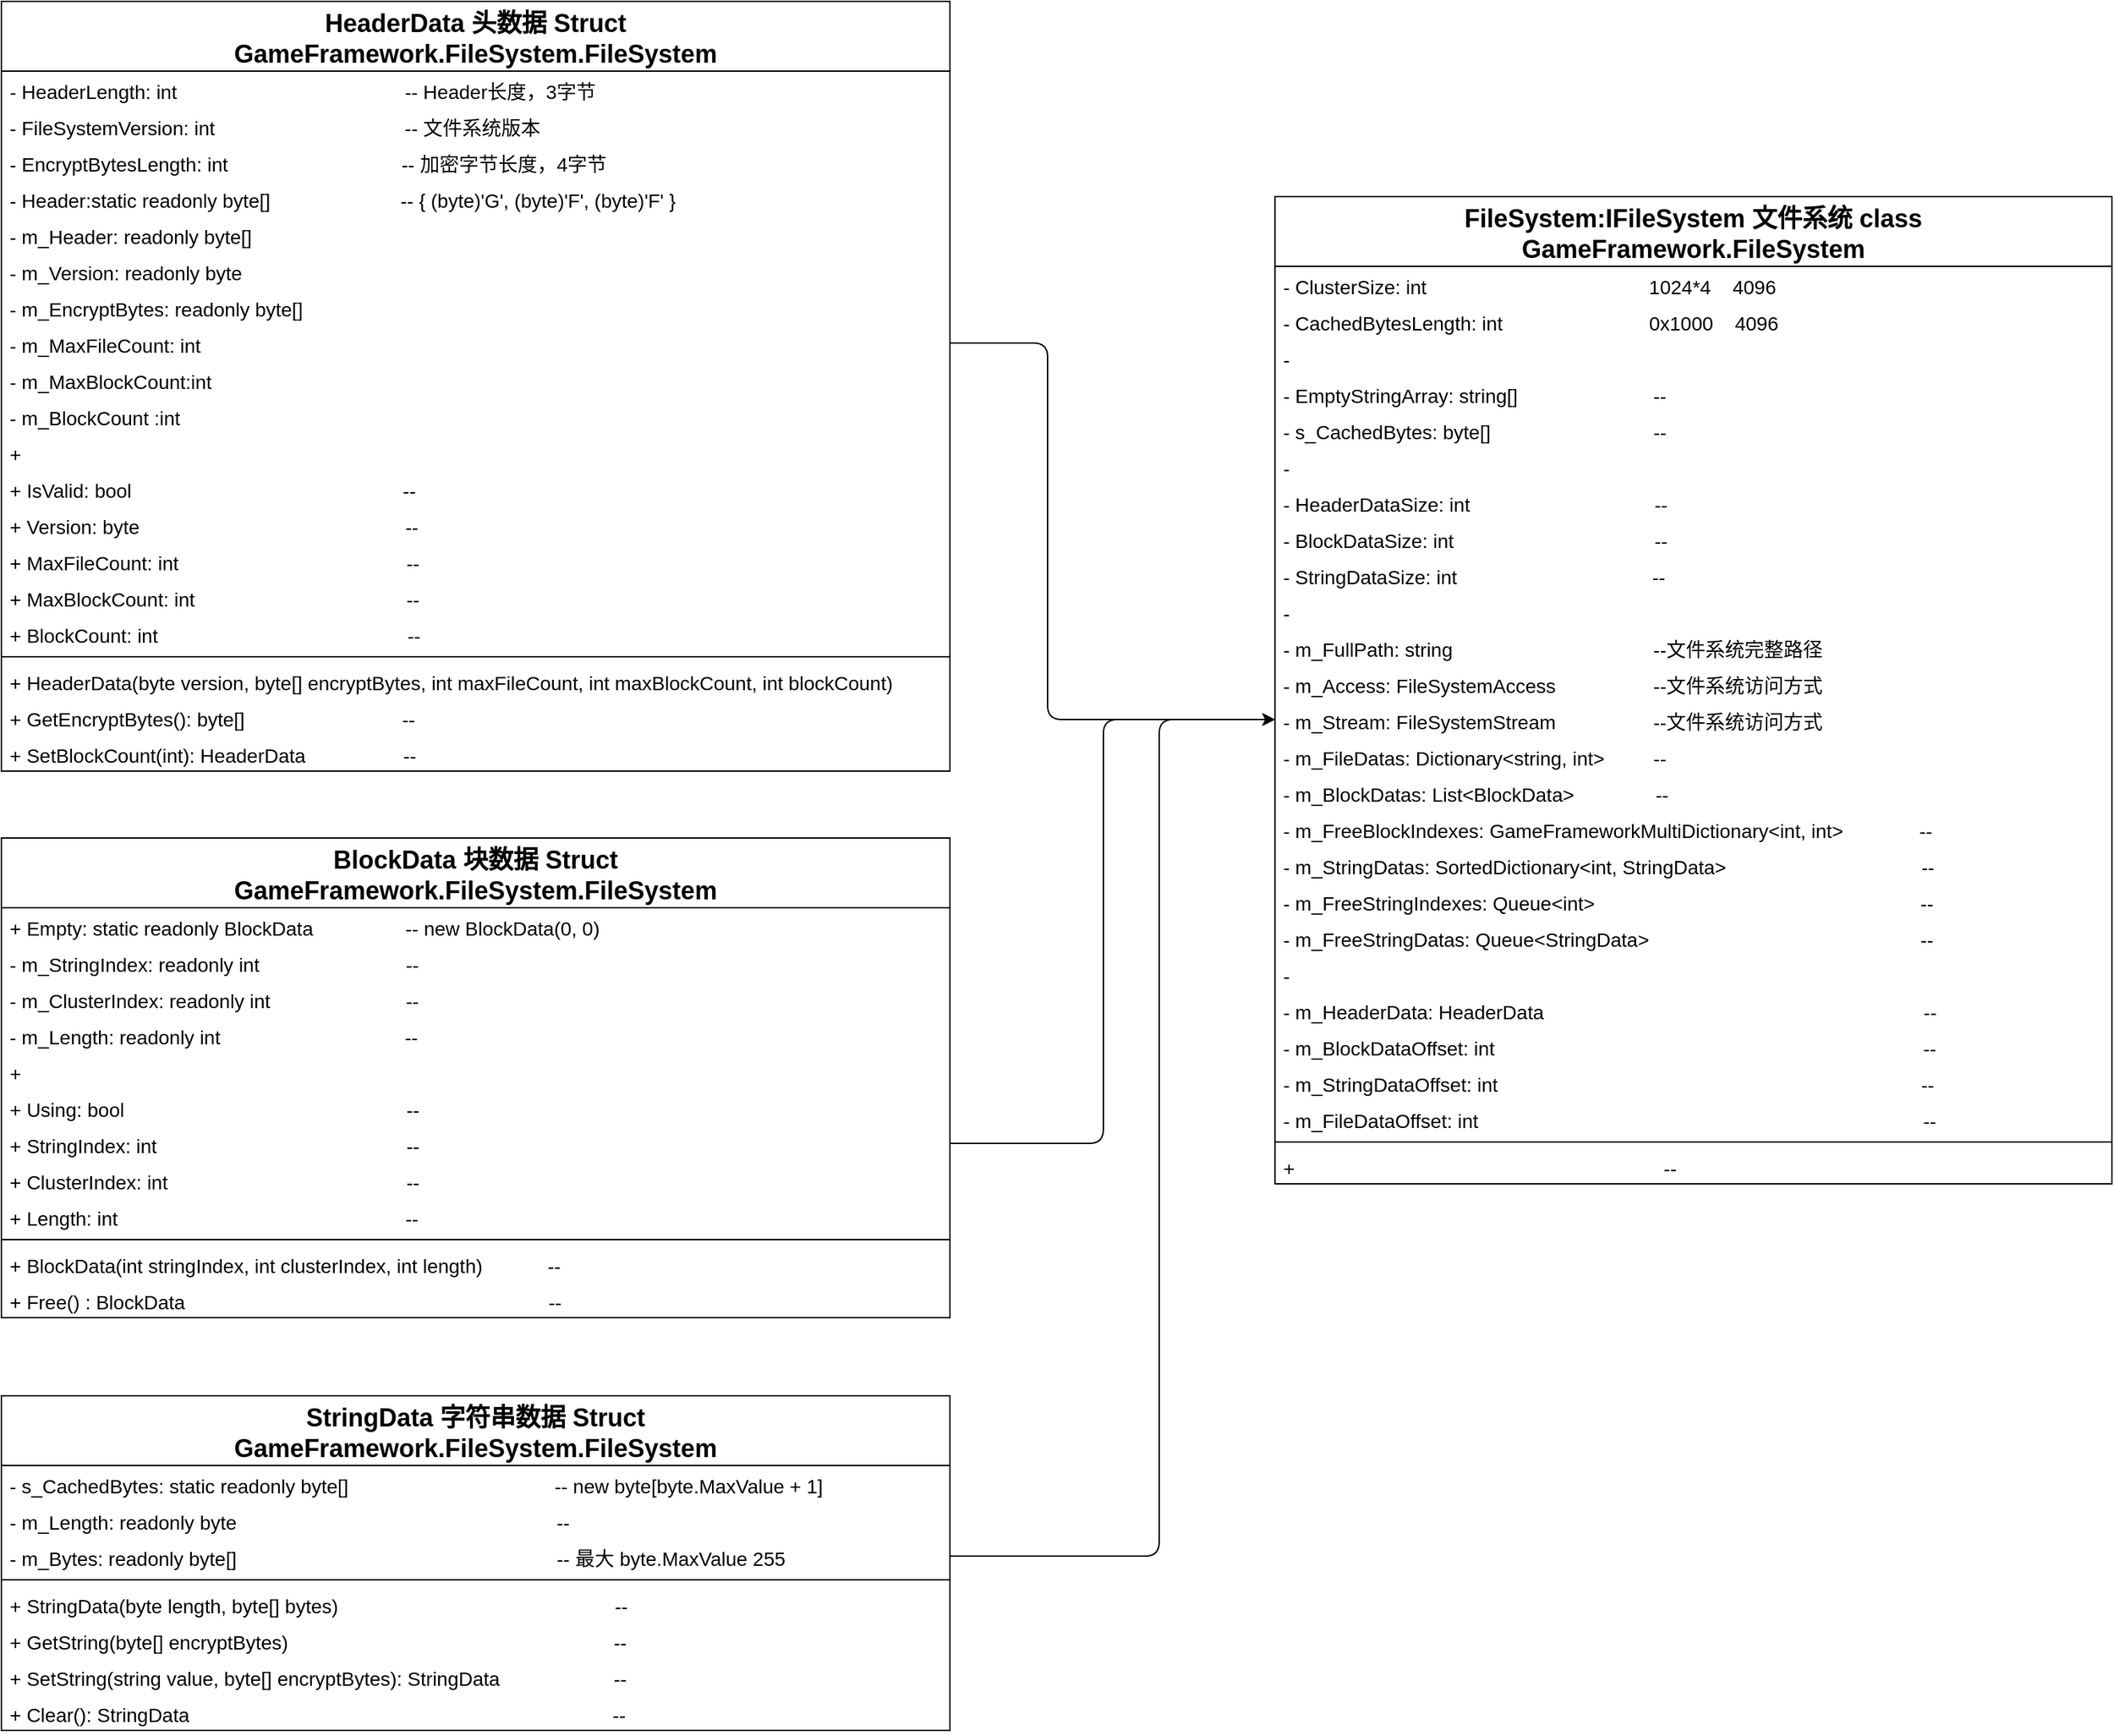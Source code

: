 <mxfile>
    <diagram id="E3-_9oIKnNbRrOoI10gW" name="第 1 页">
        <mxGraphModel dx="4830" dy="65" grid="1" gridSize="10" guides="1" tooltips="1" connect="1" arrows="1" fold="1" page="1" pageScale="1" pageWidth="827" pageHeight="1169" math="0" shadow="0">
            <root>
                <mxCell id="0"/>
                <mxCell id="1" parent="0"/>
                <mxCell id="2" value="FileSystem:IFileSystem 文件系统 class&#10;GameFramework.FileSystem" style="swimlane;fontStyle=1;childLayout=stackLayout;horizontal=1;startSize=50;fillColor=none;horizontalStack=0;resizeParent=1;resizeParentMax=0;resizeLast=0;collapsible=1;marginBottom=0;fontSize=18;" vertex="1" parent="1">
                    <mxGeometry x="-2367" y="1340" width="600" height="708" as="geometry">
                        <mxRectangle x="20" y="20" width="90" height="26" as="alternateBounds"/>
                    </mxGeometry>
                </mxCell>
                <mxCell id="3" value="- ClusterSize: int                                         1024*4    4096" style="text;strokeColor=none;fillColor=none;align=left;verticalAlign=top;spacingLeft=4;spacingRight=4;overflow=hidden;rotatable=0;points=[[0,0.5],[1,0.5]];portConstraint=eastwest;fontSize=14;" vertex="1" parent="2">
                    <mxGeometry y="50" width="600" height="26" as="geometry"/>
                </mxCell>
                <mxCell id="4" value="- CachedBytesLength: int                           0x1000    4096" style="text;strokeColor=none;fillColor=none;align=left;verticalAlign=top;spacingLeft=4;spacingRight=4;overflow=hidden;rotatable=0;points=[[0,0.5],[1,0.5]];portConstraint=eastwest;fontSize=14;" vertex="1" parent="2">
                    <mxGeometry y="76" width="600" height="26" as="geometry"/>
                </mxCell>
                <mxCell id="48" value="-                                                                   " style="text;strokeColor=none;fillColor=none;align=left;verticalAlign=top;spacingLeft=4;spacingRight=4;overflow=hidden;rotatable=0;points=[[0,0.5],[1,0.5]];portConstraint=eastwest;fontSize=14;" vertex="1" parent="2">
                    <mxGeometry y="102" width="600" height="26" as="geometry"/>
                </mxCell>
                <mxCell id="12" value="- EmptyStringArray: string[]                         --" style="text;strokeColor=none;fillColor=none;align=left;verticalAlign=top;spacingLeft=4;spacingRight=4;overflow=hidden;rotatable=0;points=[[0,0.5],[1,0.5]];portConstraint=eastwest;fontSize=14;" vertex="1" parent="2">
                    <mxGeometry y="128" width="600" height="26" as="geometry"/>
                </mxCell>
                <mxCell id="13" value="- s_CachedBytes: byte[]                              --" style="text;strokeColor=none;fillColor=none;align=left;verticalAlign=top;spacingLeft=4;spacingRight=4;overflow=hidden;rotatable=0;points=[[0,0.5],[1,0.5]];portConstraint=eastwest;fontSize=14;" vertex="1" parent="2">
                    <mxGeometry y="154" width="600" height="26" as="geometry"/>
                </mxCell>
                <mxCell id="45" value="-                                                                   " style="text;strokeColor=none;fillColor=none;align=left;verticalAlign=top;spacingLeft=4;spacingRight=4;overflow=hidden;rotatable=0;points=[[0,0.5],[1,0.5]];portConstraint=eastwest;fontSize=14;" vertex="1" parent="2">
                    <mxGeometry y="180" width="600" height="26" as="geometry"/>
                </mxCell>
                <mxCell id="14" value="- HeaderDataSize: int                                  --" style="text;strokeColor=none;fillColor=none;align=left;verticalAlign=top;spacingLeft=4;spacingRight=4;overflow=hidden;rotatable=0;points=[[0,0.5],[1,0.5]];portConstraint=eastwest;fontSize=14;" vertex="1" parent="2">
                    <mxGeometry y="206" width="600" height="26" as="geometry"/>
                </mxCell>
                <mxCell id="15" value="- BlockDataSize: int                                     --" style="text;strokeColor=none;fillColor=none;align=left;verticalAlign=top;spacingLeft=4;spacingRight=4;overflow=hidden;rotatable=0;points=[[0,0.5],[1,0.5]];portConstraint=eastwest;fontSize=14;" vertex="1" parent="2">
                    <mxGeometry y="232" width="600" height="26" as="geometry"/>
                </mxCell>
                <mxCell id="16" value="- StringDataSize: int                                    --" style="text;strokeColor=none;fillColor=none;align=left;verticalAlign=top;spacingLeft=4;spacingRight=4;overflow=hidden;rotatable=0;points=[[0,0.5],[1,0.5]];portConstraint=eastwest;fontSize=14;" vertex="1" parent="2">
                    <mxGeometry y="258" width="600" height="26" as="geometry"/>
                </mxCell>
                <mxCell id="47" value="-                                                                   " style="text;strokeColor=none;fillColor=none;align=left;verticalAlign=top;spacingLeft=4;spacingRight=4;overflow=hidden;rotatable=0;points=[[0,0.5],[1,0.5]];portConstraint=eastwest;fontSize=14;" vertex="1" parent="2">
                    <mxGeometry y="284" width="600" height="26" as="geometry"/>
                </mxCell>
                <mxCell id="18" value="- m_FullPath: string                                     --文件系统完整路径" style="text;strokeColor=none;fillColor=none;align=left;verticalAlign=top;spacingLeft=4;spacingRight=4;overflow=hidden;rotatable=0;points=[[0,0.5],[1,0.5]];portConstraint=eastwest;fontSize=14;" vertex="1" parent="2">
                    <mxGeometry y="310" width="600" height="26" as="geometry"/>
                </mxCell>
                <mxCell id="19" value="- m_Access: FileSystemAccess                  --文件系统访问方式" style="text;strokeColor=none;fillColor=none;align=left;verticalAlign=top;spacingLeft=4;spacingRight=4;overflow=hidden;rotatable=0;points=[[0,0.5],[1,0.5]];portConstraint=eastwest;fontSize=14;" vertex="1" parent="2">
                    <mxGeometry y="336" width="600" height="26" as="geometry"/>
                </mxCell>
                <mxCell id="20" value="- m_Stream: FileSystemStream                  --文件系统访问方式" style="text;strokeColor=none;fillColor=none;align=left;verticalAlign=top;spacingLeft=4;spacingRight=4;overflow=hidden;rotatable=0;points=[[0,0.5],[1,0.5]];portConstraint=eastwest;fontSize=14;" vertex="1" parent="2">
                    <mxGeometry y="362" width="600" height="26" as="geometry"/>
                </mxCell>
                <mxCell id="21" value="- m_FileDatas: Dictionary&lt;string, int&gt;         --" style="text;strokeColor=none;fillColor=none;align=left;verticalAlign=top;spacingLeft=4;spacingRight=4;overflow=hidden;rotatable=0;points=[[0,0.5],[1,0.5]];portConstraint=eastwest;fontSize=14;" vertex="1" parent="2">
                    <mxGeometry y="388" width="600" height="26" as="geometry"/>
                </mxCell>
                <mxCell id="22" value="- m_BlockDatas: List&lt;BlockData&gt;               --" style="text;strokeColor=none;fillColor=none;align=left;verticalAlign=top;spacingLeft=4;spacingRight=4;overflow=hidden;rotatable=0;points=[[0,0.5],[1,0.5]];portConstraint=eastwest;fontSize=14;" vertex="1" parent="2">
                    <mxGeometry y="414" width="600" height="26" as="geometry"/>
                </mxCell>
                <mxCell id="23" value="- m_FreeBlockIndexes: GameFrameworkMultiDictionary&lt;int, int&gt;              --" style="text;strokeColor=none;fillColor=none;align=left;verticalAlign=top;spacingLeft=4;spacingRight=4;overflow=hidden;rotatable=0;points=[[0,0.5],[1,0.5]];portConstraint=eastwest;fontSize=14;" vertex="1" parent="2">
                    <mxGeometry y="440" width="600" height="26" as="geometry"/>
                </mxCell>
                <mxCell id="24" value="- m_StringDatas: SortedDictionary&lt;int, StringData&gt;                                    --" style="text;strokeColor=none;fillColor=none;align=left;verticalAlign=top;spacingLeft=4;spacingRight=4;overflow=hidden;rotatable=0;points=[[0,0.5],[1,0.5]];portConstraint=eastwest;fontSize=14;" vertex="1" parent="2">
                    <mxGeometry y="466" width="600" height="26" as="geometry"/>
                </mxCell>
                <mxCell id="25" value="- m_FreeStringIndexes: Queue&lt;int&gt;                                                            --" style="text;strokeColor=none;fillColor=none;align=left;verticalAlign=top;spacingLeft=4;spacingRight=4;overflow=hidden;rotatable=0;points=[[0,0.5],[1,0.5]];portConstraint=eastwest;fontSize=14;" vertex="1" parent="2">
                    <mxGeometry y="492" width="600" height="26" as="geometry"/>
                </mxCell>
                <mxCell id="26" value="- m_FreeStringDatas: Queue&lt;StringData&gt;                                                  --" style="text;strokeColor=none;fillColor=none;align=left;verticalAlign=top;spacingLeft=4;spacingRight=4;overflow=hidden;rotatable=0;points=[[0,0.5],[1,0.5]];portConstraint=eastwest;fontSize=14;" vertex="1" parent="2">
                    <mxGeometry y="518" width="600" height="26" as="geometry"/>
                </mxCell>
                <mxCell id="46" value="-                                                                    " style="text;strokeColor=none;fillColor=none;align=left;verticalAlign=top;spacingLeft=4;spacingRight=4;overflow=hidden;rotatable=0;points=[[0,0.5],[1,0.5]];portConstraint=eastwest;fontSize=14;" vertex="1" parent="2">
                    <mxGeometry y="544" width="600" height="26" as="geometry"/>
                </mxCell>
                <mxCell id="27" value="- m_HeaderData: HeaderData                                                                      --" style="text;strokeColor=none;fillColor=none;align=left;verticalAlign=top;spacingLeft=4;spacingRight=4;overflow=hidden;rotatable=0;points=[[0,0.5],[1,0.5]];portConstraint=eastwest;fontSize=14;" vertex="1" parent="2">
                    <mxGeometry y="570" width="600" height="26" as="geometry"/>
                </mxCell>
                <mxCell id="28" value="- m_BlockDataOffset: int                                                                               --" style="text;strokeColor=none;fillColor=none;align=left;verticalAlign=top;spacingLeft=4;spacingRight=4;overflow=hidden;rotatable=0;points=[[0,0.5],[1,0.5]];portConstraint=eastwest;fontSize=14;" vertex="1" parent="2">
                    <mxGeometry y="596" width="600" height="26" as="geometry"/>
                </mxCell>
                <mxCell id="29" value="- m_StringDataOffset: int                                                                              --" style="text;strokeColor=none;fillColor=none;align=left;verticalAlign=top;spacingLeft=4;spacingRight=4;overflow=hidden;rotatable=0;points=[[0,0.5],[1,0.5]];portConstraint=eastwest;fontSize=14;" vertex="1" parent="2">
                    <mxGeometry y="622" width="600" height="26" as="geometry"/>
                </mxCell>
                <mxCell id="30" value="- m_FileDataOffset: int                                                                                  --" style="text;strokeColor=none;fillColor=none;align=left;verticalAlign=top;spacingLeft=4;spacingRight=4;overflow=hidden;rotatable=0;points=[[0,0.5],[1,0.5]];portConstraint=eastwest;fontSize=14;" vertex="1" parent="2">
                    <mxGeometry y="648" width="600" height="26" as="geometry"/>
                </mxCell>
                <mxCell id="5" value="" style="line;strokeWidth=1;fillColor=none;align=left;verticalAlign=middle;spacingTop=-1;spacingLeft=3;spacingRight=3;rotatable=0;labelPosition=right;points=[];portConstraint=eastwest;" vertex="1" parent="2">
                    <mxGeometry y="674" width="600" height="8" as="geometry"/>
                </mxCell>
                <mxCell id="31" value="+                                                                    --" style="text;strokeColor=none;fillColor=none;align=left;verticalAlign=top;spacingLeft=4;spacingRight=4;overflow=hidden;rotatable=0;points=[[0,0.5],[1,0.5]];portConstraint=eastwest;fontSize=14;" vertex="1" parent="2">
                    <mxGeometry y="682" width="600" height="26" as="geometry"/>
                </mxCell>
                <mxCell id="49" value="HeaderData 头数据 Struct&#10;GameFramework.FileSystem.FileSystem" style="swimlane;fontStyle=1;childLayout=stackLayout;horizontal=1;startSize=50;fillColor=none;horizontalStack=0;resizeParent=1;resizeParentMax=0;resizeLast=0;collapsible=1;marginBottom=0;fontSize=18;" vertex="1" parent="1">
                    <mxGeometry x="-3280" y="1200" width="680" height="552" as="geometry">
                        <mxRectangle x="20" y="20" width="90" height="26" as="alternateBounds"/>
                    </mxGeometry>
                </mxCell>
                <mxCell id="50" value="- HeaderLength: int                                          -- Header长度，3字节" style="text;strokeColor=none;fillColor=none;align=left;verticalAlign=top;spacingLeft=4;spacingRight=4;overflow=hidden;rotatable=0;points=[[0,0.5],[1,0.5]];portConstraint=eastwest;fontSize=14;" vertex="1" parent="49">
                    <mxGeometry y="50" width="680" height="26" as="geometry"/>
                </mxCell>
                <mxCell id="51" value="- FileSystemVersion: int                                   -- 文件系统版本" style="text;strokeColor=none;fillColor=none;align=left;verticalAlign=top;spacingLeft=4;spacingRight=4;overflow=hidden;rotatable=0;points=[[0,0.5],[1,0.5]];portConstraint=eastwest;fontSize=14;" vertex="1" parent="49">
                    <mxGeometry y="76" width="680" height="26" as="geometry"/>
                </mxCell>
                <mxCell id="55" value="- EncryptBytesLength: int                                -- 加密字节长度，4字节" style="text;strokeColor=none;fillColor=none;align=left;verticalAlign=top;spacingLeft=4;spacingRight=4;overflow=hidden;rotatable=0;points=[[0,0.5],[1,0.5]];portConstraint=eastwest;fontSize=14;" vertex="1" parent="49">
                    <mxGeometry y="102" width="680" height="26" as="geometry"/>
                </mxCell>
                <mxCell id="53" value="- Header:static readonly byte[]                        -- { (byte)'G', (byte)'F', (byte)'F' }" style="text;strokeColor=none;fillColor=none;align=left;verticalAlign=top;spacingLeft=4;spacingRight=4;overflow=hidden;rotatable=0;points=[[0,0.5],[1,0.5]];portConstraint=eastwest;fontSize=14;" vertex="1" parent="49">
                    <mxGeometry y="128" width="680" height="26" as="geometry"/>
                </mxCell>
                <mxCell id="54" value="- m_Header: readonly byte[]" style="text;strokeColor=none;fillColor=none;align=left;verticalAlign=top;spacingLeft=4;spacingRight=4;overflow=hidden;rotatable=0;points=[[0,0.5],[1,0.5]];portConstraint=eastwest;fontSize=14;" vertex="1" parent="49">
                    <mxGeometry y="154" width="680" height="26" as="geometry"/>
                </mxCell>
                <mxCell id="56" value="- m_Version: readonly byte" style="text;strokeColor=none;fillColor=none;align=left;verticalAlign=top;spacingLeft=4;spacingRight=4;overflow=hidden;rotatable=0;points=[[0,0.5],[1,0.5]];portConstraint=eastwest;fontSize=14;" vertex="1" parent="49">
                    <mxGeometry y="180" width="680" height="26" as="geometry"/>
                </mxCell>
                <mxCell id="57" value="- m_EncryptBytes: readonly byte[]" style="text;strokeColor=none;fillColor=none;align=left;verticalAlign=top;spacingLeft=4;spacingRight=4;overflow=hidden;rotatable=0;points=[[0,0.5],[1,0.5]];portConstraint=eastwest;fontSize=14;" vertex="1" parent="49">
                    <mxGeometry y="206" width="680" height="26" as="geometry"/>
                </mxCell>
                <mxCell id="58" value="- m_MaxFileCount: int" style="text;strokeColor=none;fillColor=none;align=left;verticalAlign=top;spacingLeft=4;spacingRight=4;overflow=hidden;rotatable=0;points=[[0,0.5],[1,0.5]];portConstraint=eastwest;fontSize=14;" vertex="1" parent="49">
                    <mxGeometry y="232" width="680" height="26" as="geometry"/>
                </mxCell>
                <mxCell id="59" value="- m_MaxBlockCount:int " style="text;strokeColor=none;fillColor=none;align=left;verticalAlign=top;spacingLeft=4;spacingRight=4;overflow=hidden;rotatable=0;points=[[0,0.5],[1,0.5]];portConstraint=eastwest;fontSize=14;" vertex="1" parent="49">
                    <mxGeometry y="258" width="680" height="26" as="geometry"/>
                </mxCell>
                <mxCell id="60" value="- m_BlockCount :int" style="text;strokeColor=none;fillColor=none;align=left;verticalAlign=top;spacingLeft=4;spacingRight=4;overflow=hidden;rotatable=0;points=[[0,0.5],[1,0.5]];portConstraint=eastwest;fontSize=14;" vertex="1" parent="49">
                    <mxGeometry y="284" width="680" height="26" as="geometry"/>
                </mxCell>
                <mxCell id="73" value="+" style="text;strokeColor=none;fillColor=none;align=left;verticalAlign=top;spacingLeft=4;spacingRight=4;overflow=hidden;rotatable=0;points=[[0,0.5],[1,0.5]];portConstraint=eastwest;fontSize=14;" vertex="1" parent="49">
                    <mxGeometry y="310" width="680" height="26" as="geometry"/>
                </mxCell>
                <mxCell id="61" value="+ IsValid: bool                                                  --" style="text;strokeColor=none;fillColor=none;align=left;verticalAlign=top;spacingLeft=4;spacingRight=4;overflow=hidden;rotatable=0;points=[[0,0.5],[1,0.5]];portConstraint=eastwest;fontSize=14;" vertex="1" parent="49">
                    <mxGeometry y="336" width="680" height="26" as="geometry"/>
                </mxCell>
                <mxCell id="62" value="+ Version: byte                                                 --" style="text;strokeColor=none;fillColor=none;align=left;verticalAlign=top;spacingLeft=4;spacingRight=4;overflow=hidden;rotatable=0;points=[[0,0.5],[1,0.5]];portConstraint=eastwest;fontSize=14;" vertex="1" parent="49">
                    <mxGeometry y="362" width="680" height="26" as="geometry"/>
                </mxCell>
                <mxCell id="68" value="+ MaxFileCount: int                                          --" style="text;strokeColor=none;fillColor=none;align=left;verticalAlign=top;spacingLeft=4;spacingRight=4;overflow=hidden;rotatable=0;points=[[0,0.5],[1,0.5]];portConstraint=eastwest;fontSize=14;" vertex="1" parent="49">
                    <mxGeometry y="388" width="680" height="26" as="geometry"/>
                </mxCell>
                <mxCell id="65" value="+ MaxBlockCount: int                                       --" style="text;strokeColor=none;fillColor=none;align=left;verticalAlign=top;spacingLeft=4;spacingRight=4;overflow=hidden;rotatable=0;points=[[0,0.5],[1,0.5]];portConstraint=eastwest;fontSize=14;" vertex="1" parent="49">
                    <mxGeometry y="414" width="680" height="26" as="geometry"/>
                </mxCell>
                <mxCell id="66" value="+ BlockCount: int                                              --" style="text;strokeColor=none;fillColor=none;align=left;verticalAlign=top;spacingLeft=4;spacingRight=4;overflow=hidden;rotatable=0;points=[[0,0.5],[1,0.5]];portConstraint=eastwest;fontSize=14;" vertex="1" parent="49">
                    <mxGeometry y="440" width="680" height="26" as="geometry"/>
                </mxCell>
                <mxCell id="52" value="" style="line;strokeWidth=1;fillColor=none;align=left;verticalAlign=middle;spacingTop=-1;spacingLeft=3;spacingRight=3;rotatable=0;labelPosition=right;points=[];portConstraint=eastwest;" vertex="1" parent="49">
                    <mxGeometry y="466" width="680" height="8" as="geometry"/>
                </mxCell>
                <mxCell id="63" value="+ HeaderData(byte version, byte[] encryptBytes, int maxFileCount, int maxBlockCount, int blockCount)" style="text;strokeColor=none;fillColor=none;align=left;verticalAlign=top;spacingLeft=4;spacingRight=4;overflow=hidden;rotatable=0;points=[[0,0.5],[1,0.5]];portConstraint=eastwest;fontSize=14;" vertex="1" parent="49">
                    <mxGeometry y="474" width="680" height="26" as="geometry"/>
                </mxCell>
                <mxCell id="67" value="+ GetEncryptBytes(): byte[]                             --" style="text;strokeColor=none;fillColor=none;align=left;verticalAlign=top;spacingLeft=4;spacingRight=4;overflow=hidden;rotatable=0;points=[[0,0.5],[1,0.5]];portConstraint=eastwest;fontSize=14;" vertex="1" parent="49">
                    <mxGeometry y="500" width="680" height="26" as="geometry"/>
                </mxCell>
                <mxCell id="69" value="+ SetBlockCount(int): HeaderData                  --" style="text;strokeColor=none;fillColor=none;align=left;verticalAlign=top;spacingLeft=4;spacingRight=4;overflow=hidden;rotatable=0;points=[[0,0.5],[1,0.5]];portConstraint=eastwest;fontSize=14;" vertex="1" parent="49">
                    <mxGeometry y="526" width="680" height="26" as="geometry"/>
                </mxCell>
                <mxCell id="74" value="BlockData 块数据 Struct&#10;GameFramework.FileSystem.FileSystem" style="swimlane;fontStyle=1;childLayout=stackLayout;horizontal=1;startSize=50;fillColor=none;horizontalStack=0;resizeParent=1;resizeParentMax=0;resizeLast=0;collapsible=1;marginBottom=0;fontSize=18;" vertex="1" parent="1">
                    <mxGeometry x="-3280" y="1800" width="680" height="344" as="geometry">
                        <mxRectangle x="20" y="20" width="90" height="26" as="alternateBounds"/>
                    </mxGeometry>
                </mxCell>
                <mxCell id="75" value="+ Empty: static readonly BlockData                 -- new BlockData(0, 0)" style="text;strokeColor=none;fillColor=none;align=left;verticalAlign=top;spacingLeft=4;spacingRight=4;overflow=hidden;rotatable=0;points=[[0,0.5],[1,0.5]];portConstraint=eastwest;fontSize=14;" vertex="1" parent="74">
                    <mxGeometry y="50" width="680" height="26" as="geometry"/>
                </mxCell>
                <mxCell id="76" value="- m_StringIndex: readonly int                           -- " style="text;strokeColor=none;fillColor=none;align=left;verticalAlign=top;spacingLeft=4;spacingRight=4;overflow=hidden;rotatable=0;points=[[0,0.5],[1,0.5]];portConstraint=eastwest;fontSize=14;" vertex="1" parent="74">
                    <mxGeometry y="76" width="680" height="26" as="geometry"/>
                </mxCell>
                <mxCell id="77" value="- m_ClusterIndex: readonly int                         -- " style="text;strokeColor=none;fillColor=none;align=left;verticalAlign=top;spacingLeft=4;spacingRight=4;overflow=hidden;rotatable=0;points=[[0,0.5],[1,0.5]];portConstraint=eastwest;fontSize=14;" vertex="1" parent="74">
                    <mxGeometry y="102" width="680" height="26" as="geometry"/>
                </mxCell>
                <mxCell id="78" value="- m_Length: readonly int                                  -- " style="text;strokeColor=none;fillColor=none;align=left;verticalAlign=top;spacingLeft=4;spacingRight=4;overflow=hidden;rotatable=0;points=[[0,0.5],[1,0.5]];portConstraint=eastwest;fontSize=14;" vertex="1" parent="74">
                    <mxGeometry y="128" width="680" height="26" as="geometry"/>
                </mxCell>
                <mxCell id="85" value="+" style="text;strokeColor=none;fillColor=none;align=left;verticalAlign=top;spacingLeft=4;spacingRight=4;overflow=hidden;rotatable=0;points=[[0,0.5],[1,0.5]];portConstraint=eastwest;fontSize=14;" vertex="1" parent="74">
                    <mxGeometry y="154" width="680" height="26" as="geometry"/>
                </mxCell>
                <mxCell id="86" value="+ Using: bool                                                    --" style="text;strokeColor=none;fillColor=none;align=left;verticalAlign=top;spacingLeft=4;spacingRight=4;overflow=hidden;rotatable=0;points=[[0,0.5],[1,0.5]];portConstraint=eastwest;fontSize=14;" vertex="1" parent="74">
                    <mxGeometry y="180" width="680" height="26" as="geometry"/>
                </mxCell>
                <mxCell id="87" value="+ StringIndex: int                                              --" style="text;strokeColor=none;fillColor=none;align=left;verticalAlign=top;spacingLeft=4;spacingRight=4;overflow=hidden;rotatable=0;points=[[0,0.5],[1,0.5]];portConstraint=eastwest;fontSize=14;" vertex="1" parent="74">
                    <mxGeometry y="206" width="680" height="26" as="geometry"/>
                </mxCell>
                <mxCell id="88" value="+ ClusterIndex: int                                            --" style="text;strokeColor=none;fillColor=none;align=left;verticalAlign=top;spacingLeft=4;spacingRight=4;overflow=hidden;rotatable=0;points=[[0,0.5],[1,0.5]];portConstraint=eastwest;fontSize=14;" vertex="1" parent="74">
                    <mxGeometry y="232" width="680" height="26" as="geometry"/>
                </mxCell>
                <mxCell id="89" value="+ Length: int                                                     --" style="text;strokeColor=none;fillColor=none;align=left;verticalAlign=top;spacingLeft=4;spacingRight=4;overflow=hidden;rotatable=0;points=[[0,0.5],[1,0.5]];portConstraint=eastwest;fontSize=14;" vertex="1" parent="74">
                    <mxGeometry y="258" width="680" height="26" as="geometry"/>
                </mxCell>
                <mxCell id="91" value="" style="line;strokeWidth=1;fillColor=none;align=left;verticalAlign=middle;spacingTop=-1;spacingLeft=3;spacingRight=3;rotatable=0;labelPosition=right;points=[];portConstraint=eastwest;" vertex="1" parent="74">
                    <mxGeometry y="284" width="680" height="8" as="geometry"/>
                </mxCell>
                <mxCell id="92" value="+ BlockData(int stringIndex, int clusterIndex, int length)            --" style="text;strokeColor=none;fillColor=none;align=left;verticalAlign=top;spacingLeft=4;spacingRight=4;overflow=hidden;rotatable=0;points=[[0,0.5],[1,0.5]];portConstraint=eastwest;fontSize=14;" vertex="1" parent="74">
                    <mxGeometry y="292" width="680" height="26" as="geometry"/>
                </mxCell>
                <mxCell id="93" value="+ Free() : BlockData                                                                   --" style="text;strokeColor=none;fillColor=none;align=left;verticalAlign=top;spacingLeft=4;spacingRight=4;overflow=hidden;rotatable=0;points=[[0,0.5],[1,0.5]];portConstraint=eastwest;fontSize=14;" vertex="1" parent="74">
                    <mxGeometry y="318" width="680" height="26" as="geometry"/>
                </mxCell>
                <mxCell id="95" value="StringData 字符串数据 Struct&#10;GameFramework.FileSystem.FileSystem" style="swimlane;fontStyle=1;childLayout=stackLayout;horizontal=1;startSize=50;fillColor=none;horizontalStack=0;resizeParent=1;resizeParentMax=0;resizeLast=0;collapsible=1;marginBottom=0;fontSize=18;" vertex="1" parent="1">
                    <mxGeometry x="-3280" y="2200" width="680" height="240" as="geometry">
                        <mxRectangle x="20" y="20" width="90" height="26" as="alternateBounds"/>
                    </mxGeometry>
                </mxCell>
                <mxCell id="97" value="- s_CachedBytes: static readonly byte[]                                      -- new byte[byte.MaxValue + 1]" style="text;strokeColor=none;fillColor=none;align=left;verticalAlign=top;spacingLeft=4;spacingRight=4;overflow=hidden;rotatable=0;points=[[0,0.5],[1,0.5]];portConstraint=eastwest;fontSize=14;" vertex="1" parent="95">
                    <mxGeometry y="50" width="680" height="26" as="geometry"/>
                </mxCell>
                <mxCell id="99" value="- m_Length: readonly byte                                                           -- " style="text;strokeColor=none;fillColor=none;align=left;verticalAlign=top;spacingLeft=4;spacingRight=4;overflow=hidden;rotatable=0;points=[[0,0.5],[1,0.5]];portConstraint=eastwest;fontSize=14;" vertex="1" parent="95">
                    <mxGeometry y="76" width="680" height="26" as="geometry"/>
                </mxCell>
                <mxCell id="108" value="- m_Bytes: readonly byte[]                                                           -- 最大 byte.MaxValue 255" style="text;strokeColor=none;fillColor=none;align=left;verticalAlign=top;spacingLeft=4;spacingRight=4;overflow=hidden;rotatable=0;points=[[0,0.5],[1,0.5]];portConstraint=eastwest;fontSize=14;" vertex="1" parent="95">
                    <mxGeometry y="102" width="680" height="26" as="geometry"/>
                </mxCell>
                <mxCell id="105" value="" style="line;strokeWidth=1;fillColor=none;align=left;verticalAlign=middle;spacingTop=-1;spacingLeft=3;spacingRight=3;rotatable=0;labelPosition=right;points=[];portConstraint=eastwest;" vertex="1" parent="95">
                    <mxGeometry y="128" width="680" height="8" as="geometry"/>
                </mxCell>
                <mxCell id="106" value="+ StringData(byte length, byte[] bytes)                                                   --" style="text;strokeColor=none;fillColor=none;align=left;verticalAlign=top;spacingLeft=4;spacingRight=4;overflow=hidden;rotatable=0;points=[[0,0.5],[1,0.5]];portConstraint=eastwest;fontSize=14;" vertex="1" parent="95">
                    <mxGeometry y="136" width="680" height="26" as="geometry"/>
                </mxCell>
                <mxCell id="107" value="+ GetString(byte[] encryptBytes)                                                            --" style="text;strokeColor=none;fillColor=none;align=left;verticalAlign=top;spacingLeft=4;spacingRight=4;overflow=hidden;rotatable=0;points=[[0,0.5],[1,0.5]];portConstraint=eastwest;fontSize=14;" vertex="1" parent="95">
                    <mxGeometry y="162" width="680" height="26" as="geometry"/>
                </mxCell>
                <mxCell id="109" value="+ SetString(string value, byte[] encryptBytes): StringData                     --" style="text;strokeColor=none;fillColor=none;align=left;verticalAlign=top;spacingLeft=4;spacingRight=4;overflow=hidden;rotatable=0;points=[[0,0.5],[1,0.5]];portConstraint=eastwest;fontSize=14;" vertex="1" parent="95">
                    <mxGeometry y="188" width="680" height="26" as="geometry"/>
                </mxCell>
                <mxCell id="110" value="+ Clear(): StringData                                                                              --" style="text;strokeColor=none;fillColor=none;align=left;verticalAlign=top;spacingLeft=4;spacingRight=4;overflow=hidden;rotatable=0;points=[[0,0.5],[1,0.5]];portConstraint=eastwest;fontSize=14;" vertex="1" parent="95">
                    <mxGeometry y="214" width="680" height="26" as="geometry"/>
                </mxCell>
                <mxCell id="114" style="edgeStyle=orthogonalEdgeStyle;html=1;entryX=0;entryY=0.5;entryDx=0;entryDy=0;" edge="1" parent="1" source="58" target="20">
                    <mxGeometry relative="1" as="geometry">
                        <Array as="points">
                            <mxPoint x="-2530" y="1445"/>
                            <mxPoint x="-2530" y="1715"/>
                        </Array>
                    </mxGeometry>
                </mxCell>
                <mxCell id="115" style="edgeStyle=orthogonalEdgeStyle;html=1;entryX=0;entryY=0.5;entryDx=0;entryDy=0;" edge="1" parent="1" source="87" target="20">
                    <mxGeometry relative="1" as="geometry">
                        <Array as="points">
                            <mxPoint x="-2490" y="2019"/>
                            <mxPoint x="-2490" y="1715"/>
                        </Array>
                    </mxGeometry>
                </mxCell>
                <mxCell id="116" style="edgeStyle=orthogonalEdgeStyle;html=1;entryX=0;entryY=0.5;entryDx=0;entryDy=0;" edge="1" parent="1" source="108" target="20">
                    <mxGeometry relative="1" as="geometry">
                        <mxPoint x="-2380" y="1741" as="targetPoint"/>
                        <Array as="points">
                            <mxPoint x="-2450" y="2315"/>
                            <mxPoint x="-2450" y="1715"/>
                        </Array>
                    </mxGeometry>
                </mxCell>
            </root>
        </mxGraphModel>
    </diagram>
</mxfile>